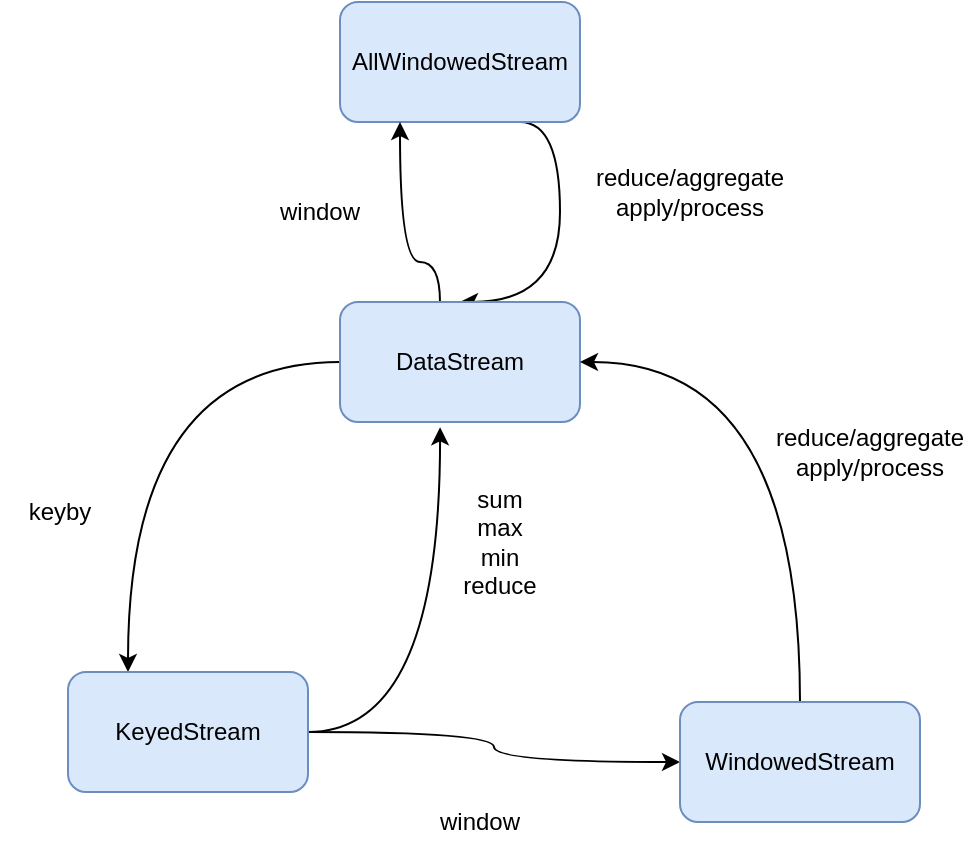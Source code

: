 <mxfile version="20.7.4" type="device"><diagram id="s9cImJg1a0l8HTcmBjWK" name="第 1 页"><mxGraphModel dx="794" dy="485" grid="1" gridSize="10" guides="1" tooltips="1" connect="1" arrows="1" fold="1" page="1" pageScale="1" pageWidth="827" pageHeight="1169" math="0" shadow="0"><root><mxCell id="0"/><mxCell id="1" parent="0"/><mxCell id="MZ7yk-8xZCcy6E8i_ucu-5" style="edgeStyle=orthogonalEdgeStyle;rounded=0;orthogonalLoop=1;jettySize=auto;html=1;entryX=0.5;entryY=0;entryDx=0;entryDy=0;curved=1;exitX=0.75;exitY=1;exitDx=0;exitDy=0;" edge="1" parent="1" source="MZ7yk-8xZCcy6E8i_ucu-1" target="MZ7yk-8xZCcy6E8i_ucu-2"><mxGeometry relative="1" as="geometry"><Array as="points"><mxPoint x="540" y="280"/><mxPoint x="540" y="370"/></Array></mxGeometry></mxCell><mxCell id="MZ7yk-8xZCcy6E8i_ucu-1" value="AllWindowedStream" style="rounded=1;whiteSpace=wrap;html=1;fillColor=#dae8fc;strokeColor=#6c8ebf;" vertex="1" parent="1"><mxGeometry x="430" y="220" width="120" height="60" as="geometry"/></mxCell><mxCell id="MZ7yk-8xZCcy6E8i_ucu-6" style="edgeStyle=orthogonalEdgeStyle;curved=1;rounded=0;orthogonalLoop=1;jettySize=auto;html=1;entryX=0.25;entryY=1;entryDx=0;entryDy=0;" edge="1" parent="1" source="MZ7yk-8xZCcy6E8i_ucu-2" target="MZ7yk-8xZCcy6E8i_ucu-1"><mxGeometry relative="1" as="geometry"><Array as="points"><mxPoint x="480" y="350"/><mxPoint x="460" y="350"/></Array></mxGeometry></mxCell><mxCell id="MZ7yk-8xZCcy6E8i_ucu-9" style="edgeStyle=orthogonalEdgeStyle;curved=1;rounded=0;orthogonalLoop=1;jettySize=auto;html=1;entryX=0.25;entryY=0;entryDx=0;entryDy=0;" edge="1" parent="1" source="MZ7yk-8xZCcy6E8i_ucu-2" target="MZ7yk-8xZCcy6E8i_ucu-3"><mxGeometry relative="1" as="geometry"/></mxCell><mxCell id="MZ7yk-8xZCcy6E8i_ucu-2" value="DataStream" style="rounded=1;whiteSpace=wrap;html=1;fillColor=#dae8fc;strokeColor=#6c8ebf;" vertex="1" parent="1"><mxGeometry x="430" y="370" width="120" height="60" as="geometry"/></mxCell><mxCell id="MZ7yk-8xZCcy6E8i_ucu-11" style="edgeStyle=orthogonalEdgeStyle;curved=1;rounded=0;orthogonalLoop=1;jettySize=auto;html=1;entryX=0.417;entryY=1.044;entryDx=0;entryDy=0;entryPerimeter=0;" edge="1" parent="1" source="MZ7yk-8xZCcy6E8i_ucu-3" target="MZ7yk-8xZCcy6E8i_ucu-2"><mxGeometry relative="1" as="geometry"/></mxCell><mxCell id="MZ7yk-8xZCcy6E8i_ucu-14" style="edgeStyle=orthogonalEdgeStyle;curved=1;rounded=0;orthogonalLoop=1;jettySize=auto;html=1;" edge="1" parent="1" source="MZ7yk-8xZCcy6E8i_ucu-3" target="MZ7yk-8xZCcy6E8i_ucu-4"><mxGeometry relative="1" as="geometry"/></mxCell><mxCell id="MZ7yk-8xZCcy6E8i_ucu-3" value="KeyedStream" style="rounded=1;whiteSpace=wrap;html=1;fillColor=#dae8fc;strokeColor=#6c8ebf;" vertex="1" parent="1"><mxGeometry x="294" y="555" width="120" height="60" as="geometry"/></mxCell><mxCell id="MZ7yk-8xZCcy6E8i_ucu-16" style="edgeStyle=orthogonalEdgeStyle;curved=1;rounded=0;orthogonalLoop=1;jettySize=auto;html=1;entryX=1;entryY=0.5;entryDx=0;entryDy=0;exitX=0.5;exitY=0;exitDx=0;exitDy=0;" edge="1" parent="1" source="MZ7yk-8xZCcy6E8i_ucu-4" target="MZ7yk-8xZCcy6E8i_ucu-2"><mxGeometry relative="1" as="geometry"/></mxCell><mxCell id="MZ7yk-8xZCcy6E8i_ucu-4" value="WindowedStream" style="rounded=1;whiteSpace=wrap;html=1;fillColor=#dae8fc;strokeColor=#6c8ebf;" vertex="1" parent="1"><mxGeometry x="600" y="570" width="120" height="60" as="geometry"/></mxCell><mxCell id="MZ7yk-8xZCcy6E8i_ucu-7" value="window" style="text;html=1;strokeColor=none;fillColor=none;align=center;verticalAlign=middle;whiteSpace=wrap;rounded=0;" vertex="1" parent="1"><mxGeometry x="390" y="310" width="60" height="30" as="geometry"/></mxCell><mxCell id="MZ7yk-8xZCcy6E8i_ucu-8" value="reduce/aggregate&lt;br&gt;apply/process" style="text;html=1;strokeColor=none;fillColor=none;align=center;verticalAlign=middle;whiteSpace=wrap;rounded=0;" vertex="1" parent="1"><mxGeometry x="550" y="300" width="110" height="30" as="geometry"/></mxCell><mxCell id="MZ7yk-8xZCcy6E8i_ucu-10" value="keyby" style="text;html=1;strokeColor=none;fillColor=none;align=center;verticalAlign=middle;whiteSpace=wrap;rounded=0;" vertex="1" parent="1"><mxGeometry x="260" y="460" width="60" height="30" as="geometry"/></mxCell><mxCell id="MZ7yk-8xZCcy6E8i_ucu-12" value="sum&lt;br&gt;max&lt;br&gt;min&lt;br&gt;reduce" style="text;html=1;strokeColor=none;fillColor=none;align=center;verticalAlign=middle;whiteSpace=wrap;rounded=0;" vertex="1" parent="1"><mxGeometry x="480" y="460" width="60" height="60" as="geometry"/></mxCell><mxCell id="MZ7yk-8xZCcy6E8i_ucu-15" value="window" style="text;html=1;strokeColor=none;fillColor=none;align=center;verticalAlign=middle;whiteSpace=wrap;rounded=0;" vertex="1" parent="1"><mxGeometry x="470" y="615" width="60" height="30" as="geometry"/></mxCell><mxCell id="MZ7yk-8xZCcy6E8i_ucu-17" value="reduce/aggregate&lt;br&gt;apply/process" style="text;html=1;strokeColor=none;fillColor=none;align=center;verticalAlign=middle;whiteSpace=wrap;rounded=0;" vertex="1" parent="1"><mxGeometry x="650" y="430" width="90" height="30" as="geometry"/></mxCell></root></mxGraphModel></diagram></mxfile>